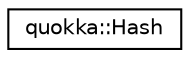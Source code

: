 digraph "Graphical Class Hierarchy"
{
 // LATEX_PDF_SIZE
  edge [fontname="Helvetica",fontsize="10",labelfontname="Helvetica",labelfontsize="10"];
  node [fontname="Helvetica",fontsize="10",shape=record];
  rankdir="LR";
  Node0 [label="quokka::Hash",height=0.2,width=0.4,color="black", fillcolor="white", style="filled",URL="$structquokka_1_1Hash.html",tooltip=" "];
}
